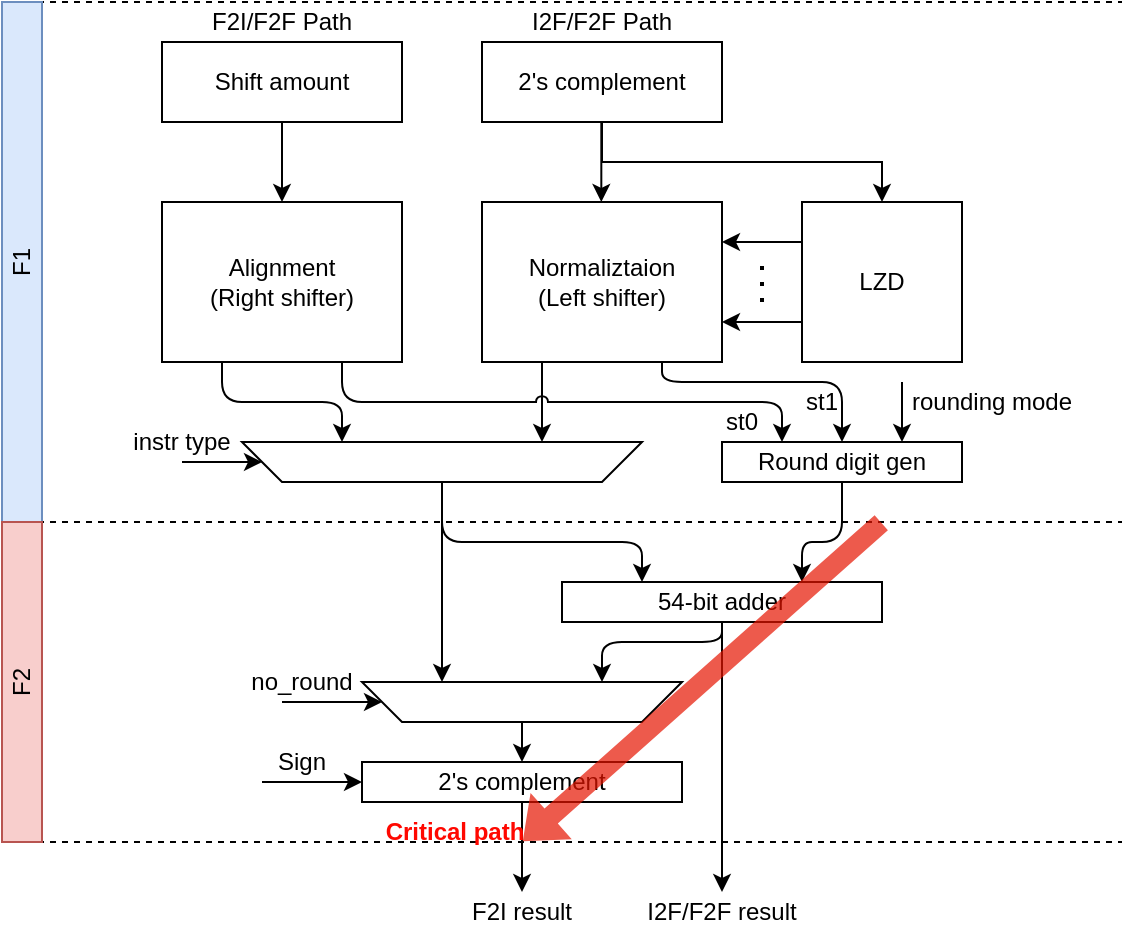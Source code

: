 <mxfile version="13.9.9" type="device"><diagram id="W9K3-x5D-nuAXvY7YuG-" name="第1頁"><mxGraphModel dx="1086" dy="807" grid="1" gridSize="10" guides="1" tooltips="1" connect="1" arrows="1" fold="1" page="1" pageScale="1" pageWidth="827" pageHeight="1169" math="0" shadow="0"><root><mxCell id="0"/><mxCell id="1" parent="0"/><mxCell id="S18BOGp9qLQ8waOmOMeO-1" value="Shift amount" style="rounded=0;whiteSpace=wrap;html=1;" parent="1" vertex="1"><mxGeometry x="120" y="160" width="120" height="40" as="geometry"/></mxCell><mxCell id="S18BOGp9qLQ8waOmOMeO-2" value="Alignment&lt;br&gt;(Right shifter)" style="rounded=0;whiteSpace=wrap;html=1;" parent="1" vertex="1"><mxGeometry x="120" y="240" width="120" height="80" as="geometry"/></mxCell><mxCell id="S18BOGp9qLQ8waOmOMeO-3" value="2's complement" style="rounded=0;whiteSpace=wrap;html=1;" parent="1" vertex="1"><mxGeometry x="280" y="160" width="120" height="40" as="geometry"/></mxCell><mxCell id="S18BOGp9qLQ8waOmOMeO-4" value="Normaliztaion&lt;br&gt;(Left shifter)" style="rounded=0;whiteSpace=wrap;html=1;" parent="1" vertex="1"><mxGeometry x="280" y="240" width="120" height="80" as="geometry"/></mxCell><mxCell id="S18BOGp9qLQ8waOmOMeO-5" value="" style="endArrow=classic;html=1;entryX=0.5;entryY=0;entryDx=0;entryDy=0;exitX=0.5;exitY=1;exitDx=0;exitDy=0;" parent="1" source="S18BOGp9qLQ8waOmOMeO-1" target="S18BOGp9qLQ8waOmOMeO-2" edge="1"><mxGeometry width="50" height="50" relative="1" as="geometry"><mxPoint x="350" y="280" as="sourcePoint"/><mxPoint x="400" y="230" as="targetPoint"/></mxGeometry></mxCell><mxCell id="S18BOGp9qLQ8waOmOMeO-6" value="" style="endArrow=classic;html=1;entryX=0.5;entryY=0;entryDx=0;entryDy=0;exitX=0.5;exitY=1;exitDx=0;exitDy=0;" parent="1" edge="1"><mxGeometry width="50" height="50" relative="1" as="geometry"><mxPoint x="339.66" y="200" as="sourcePoint"/><mxPoint x="339.66" y="240" as="targetPoint"/></mxGeometry></mxCell><mxCell id="S18BOGp9qLQ8waOmOMeO-7" value="LZD" style="rounded=0;whiteSpace=wrap;html=1;" parent="1" vertex="1"><mxGeometry x="440" y="240" width="80" height="80" as="geometry"/></mxCell><mxCell id="S18BOGp9qLQ8waOmOMeO-12" value="" style="endArrow=none;dashed=1;html=1;" parent="1" edge="1"><mxGeometry width="50" height="50" relative="1" as="geometry"><mxPoint x="40" y="400" as="sourcePoint"/><mxPoint x="600" y="400" as="targetPoint"/></mxGeometry></mxCell><mxCell id="S18BOGp9qLQ8waOmOMeO-15" value="" style="shape=trapezoid;perimeter=trapezoidPerimeter;whiteSpace=wrap;html=1;fixedSize=1;rotation=-180;" parent="1" vertex="1"><mxGeometry x="160" y="360" width="200" height="20" as="geometry"/></mxCell><mxCell id="S18BOGp9qLQ8waOmOMeO-20" value="" style="edgeStyle=elbowEdgeStyle;elbow=vertical;endArrow=classic;html=1;entryX=0.5;entryY=0;entryDx=0;entryDy=0;exitX=0.5;exitY=1;exitDx=0;exitDy=0;jumpStyle=arc;rounded=0;" parent="1" source="S18BOGp9qLQ8waOmOMeO-3" target="S18BOGp9qLQ8waOmOMeO-7" edge="1"><mxGeometry width="50" height="50" relative="1" as="geometry"><mxPoint x="360" y="460" as="sourcePoint"/><mxPoint x="410" y="410" as="targetPoint"/></mxGeometry></mxCell><mxCell id="S18BOGp9qLQ8waOmOMeO-21" value="" style="endArrow=classic;html=1;entryX=1;entryY=0.25;entryDx=0;entryDy=0;exitX=0;exitY=0.25;exitDx=0;exitDy=0;" parent="1" source="S18BOGp9qLQ8waOmOMeO-7" target="S18BOGp9qLQ8waOmOMeO-4" edge="1"><mxGeometry width="50" height="50" relative="1" as="geometry"><mxPoint x="360" y="460" as="sourcePoint"/><mxPoint x="410" y="410" as="targetPoint"/></mxGeometry></mxCell><mxCell id="S18BOGp9qLQ8waOmOMeO-22" value="" style="endArrow=classic;html=1;entryX=1;entryY=0.75;entryDx=0;entryDy=0;exitX=0;exitY=0.75;exitDx=0;exitDy=0;" parent="1" source="S18BOGp9qLQ8waOmOMeO-7" target="S18BOGp9qLQ8waOmOMeO-4" edge="1"><mxGeometry width="50" height="50" relative="1" as="geometry"><mxPoint x="360" y="460" as="sourcePoint"/><mxPoint x="410" y="410" as="targetPoint"/></mxGeometry></mxCell><mxCell id="S18BOGp9qLQ8waOmOMeO-23" value="" style="endArrow=none;dashed=1;html=1;dashPattern=1 3;strokeWidth=2;" parent="1" edge="1"><mxGeometry width="50" height="50" relative="1" as="geometry"><mxPoint x="420" y="290" as="sourcePoint"/><mxPoint x="420" y="270" as="targetPoint"/></mxGeometry></mxCell><mxCell id="S18BOGp9qLQ8waOmOMeO-24" value="" style="endArrow=classic;html=1;entryX=1;entryY=0.5;entryDx=0;entryDy=0;" parent="1" target="S18BOGp9qLQ8waOmOMeO-15" edge="1"><mxGeometry width="50" height="50" relative="1" as="geometry"><mxPoint x="130" y="370" as="sourcePoint"/><mxPoint x="350" y="410" as="targetPoint"/></mxGeometry></mxCell><mxCell id="S18BOGp9qLQ8waOmOMeO-25" value="instr type" style="text;html=1;strokeColor=none;fillColor=none;align=center;verticalAlign=middle;whiteSpace=wrap;rounded=0;" parent="1" vertex="1"><mxGeometry x="100" y="350" width="60" height="20" as="geometry"/></mxCell><mxCell id="S18BOGp9qLQ8waOmOMeO-28" value="Round digit gen" style="rounded=0;whiteSpace=wrap;html=1;" parent="1" vertex="1"><mxGeometry x="400" y="360" width="120" height="20" as="geometry"/></mxCell><mxCell id="9JbDiH9c8VCkoXTEA6n9-8" value="" style="edgeStyle=elbowEdgeStyle;elbow=vertical;endArrow=classic;html=1;exitX=0.25;exitY=1;exitDx=0;exitDy=0;jumpStyle=arc;rounded=1;" parent="1" source="S18BOGp9qLQ8waOmOMeO-2" edge="1"><mxGeometry width="50" height="50" relative="1" as="geometry"><mxPoint x="350" y="210" as="sourcePoint"/><mxPoint x="210" y="360" as="targetPoint"/></mxGeometry></mxCell><mxCell id="9JbDiH9c8VCkoXTEA6n9-9" value="" style="edgeStyle=elbowEdgeStyle;elbow=vertical;endArrow=classic;html=1;entryX=0.25;entryY=1;entryDx=0;entryDy=0;exitX=0.25;exitY=1;exitDx=0;exitDy=0;jumpStyle=arc;rounded=0;" parent="1" source="S18BOGp9qLQ8waOmOMeO-4" target="S18BOGp9qLQ8waOmOMeO-15" edge="1"><mxGeometry width="50" height="50" relative="1" as="geometry"><mxPoint x="320" y="320" as="sourcePoint"/><mxPoint x="400" y="360" as="targetPoint"/></mxGeometry></mxCell><mxCell id="9JbDiH9c8VCkoXTEA6n9-10" value="" style="edgeStyle=elbowEdgeStyle;elbow=vertical;endArrow=classic;html=1;entryX=0.25;entryY=0;entryDx=0;entryDy=0;exitX=0.75;exitY=1;exitDx=0;exitDy=0;jumpStyle=arc;rounded=1;" parent="1" source="S18BOGp9qLQ8waOmOMeO-2" target="S18BOGp9qLQ8waOmOMeO-28" edge="1"><mxGeometry width="50" height="50" relative="1" as="geometry"><mxPoint x="160" y="330" as="sourcePoint"/><mxPoint x="240" y="370" as="targetPoint"/><Array as="points"><mxPoint x="320" y="340"/></Array></mxGeometry></mxCell><mxCell id="9JbDiH9c8VCkoXTEA6n9-11" value="" style="edgeStyle=elbowEdgeStyle;elbow=vertical;endArrow=classic;html=1;entryX=0.75;entryY=0;entryDx=0;entryDy=0;exitX=0.75;exitY=1;exitDx=0;exitDy=0;jumpStyle=arc;rounded=1;strokeColor=none;" parent="1" source="S18BOGp9qLQ8waOmOMeO-4" target="S18BOGp9qLQ8waOmOMeO-28" edge="1"><mxGeometry width="50" height="50" relative="1" as="geometry"><mxPoint x="220" y="330" as="sourcePoint"/><mxPoint x="400" y="370" as="targetPoint"/><Array as="points"><mxPoint x="430" y="330"/><mxPoint x="430" y="320"/></Array></mxGeometry></mxCell><mxCell id="9JbDiH9c8VCkoXTEA6n9-12" value="" style="edgeStyle=elbowEdgeStyle;elbow=vertical;endArrow=classic;html=1;entryX=0.5;entryY=0;entryDx=0;entryDy=0;exitX=0.75;exitY=1;exitDx=0;exitDy=0;jumpStyle=arc;rounded=1;" parent="1" source="S18BOGp9qLQ8waOmOMeO-4" target="S18BOGp9qLQ8waOmOMeO-28" edge="1"><mxGeometry width="50" height="50" relative="1" as="geometry"><mxPoint x="220" y="330.0" as="sourcePoint"/><mxPoint x="440" y="370.0" as="targetPoint"/><Array as="points"><mxPoint x="430" y="330"/></Array></mxGeometry></mxCell><mxCell id="9JbDiH9c8VCkoXTEA6n9-13" value="" style="endArrow=classic;html=1;entryX=0.75;entryY=0;entryDx=0;entryDy=0;" parent="1" target="S18BOGp9qLQ8waOmOMeO-28" edge="1"><mxGeometry width="50" height="50" relative="1" as="geometry"><mxPoint x="490" y="330" as="sourcePoint"/><mxPoint x="190" y="250.0" as="targetPoint"/></mxGeometry></mxCell><mxCell id="9JbDiH9c8VCkoXTEA6n9-14" value="st0" style="text;html=1;strokeColor=none;fillColor=none;align=center;verticalAlign=middle;whiteSpace=wrap;rounded=0;" parent="1" vertex="1"><mxGeometry x="390" y="340" width="40" height="20" as="geometry"/></mxCell><mxCell id="9JbDiH9c8VCkoXTEA6n9-16" value="st1" style="text;html=1;strokeColor=none;fillColor=none;align=center;verticalAlign=middle;whiteSpace=wrap;rounded=0;" parent="1" vertex="1"><mxGeometry x="430" y="330" width="40" height="20" as="geometry"/></mxCell><mxCell id="9JbDiH9c8VCkoXTEA6n9-17" value="rounding mode" style="text;html=1;strokeColor=none;fillColor=none;align=center;verticalAlign=middle;whiteSpace=wrap;rounded=0;" parent="1" vertex="1"><mxGeometry x="490" y="330" width="90" height="20" as="geometry"/></mxCell><mxCell id="9JbDiH9c8VCkoXTEA6n9-18" value="54-bit adder" style="rounded=0;whiteSpace=wrap;html=1;" parent="1" vertex="1"><mxGeometry x="320" y="430" width="160" height="20" as="geometry"/></mxCell><mxCell id="9JbDiH9c8VCkoXTEA6n9-19" value="" style="edgeStyle=elbowEdgeStyle;elbow=vertical;endArrow=classic;html=1;entryX=0.75;entryY=0;entryDx=0;entryDy=0;exitX=0.5;exitY=1;exitDx=0;exitDy=0;jumpStyle=none;rounded=1;" parent="1" source="S18BOGp9qLQ8waOmOMeO-28" target="9JbDiH9c8VCkoXTEA6n9-18" edge="1"><mxGeometry width="50" height="50" relative="1" as="geometry"><mxPoint x="220" y="330.0" as="sourcePoint"/><mxPoint x="440" y="370.0" as="targetPoint"/><Array as="points"><mxPoint x="450" y="410"/></Array></mxGeometry></mxCell><mxCell id="9JbDiH9c8VCkoXTEA6n9-20" value="" style="edgeStyle=elbowEdgeStyle;elbow=vertical;endArrow=classic;html=1;entryX=0.25;entryY=0;entryDx=0;entryDy=0;exitX=0.5;exitY=0;exitDx=0;exitDy=0;jumpStyle=none;rounded=1;" parent="1" source="S18BOGp9qLQ8waOmOMeO-15" target="9JbDiH9c8VCkoXTEA6n9-18" edge="1"><mxGeometry width="50" height="50" relative="1" as="geometry"><mxPoint x="470" y="390.0" as="sourcePoint"/><mxPoint x="440" y="450.0" as="targetPoint"/><Array as="points"><mxPoint x="310" y="410"/></Array></mxGeometry></mxCell><mxCell id="9JbDiH9c8VCkoXTEA6n9-21" value="" style="shape=trapezoid;perimeter=trapezoidPerimeter;whiteSpace=wrap;html=1;fixedSize=1;rotation=-180;" parent="1" vertex="1"><mxGeometry x="220" y="480" width="160" height="20" as="geometry"/></mxCell><mxCell id="9JbDiH9c8VCkoXTEA6n9-22" value="" style="edgeStyle=elbowEdgeStyle;elbow=vertical;endArrow=classic;html=1;entryX=0.25;entryY=1;entryDx=0;entryDy=0;exitX=0.5;exitY=1;exitDx=0;exitDy=0;jumpStyle=none;rounded=1;" parent="1" source="9JbDiH9c8VCkoXTEA6n9-18" target="9JbDiH9c8VCkoXTEA6n9-21" edge="1"><mxGeometry width="50" height="50" relative="1" as="geometry"><mxPoint x="270" y="390" as="sourcePoint"/><mxPoint x="370" y="450" as="targetPoint"/><Array as="points"><mxPoint x="370" y="460"/></Array></mxGeometry></mxCell><mxCell id="9JbDiH9c8VCkoXTEA6n9-23" value="" style="elbow=vertical;endArrow=classic;html=1;entryX=0.75;entryY=1;entryDx=0;entryDy=0;exitX=0.5;exitY=0;exitDx=0;exitDy=0;jumpStyle=none;rounded=0;" parent="1" source="S18BOGp9qLQ8waOmOMeO-15" target="9JbDiH9c8VCkoXTEA6n9-21" edge="1"><mxGeometry width="50" height="50" relative="1" as="geometry"><mxPoint x="320" y="330" as="sourcePoint"/><mxPoint x="320" y="370" as="targetPoint"/></mxGeometry></mxCell><mxCell id="9JbDiH9c8VCkoXTEA6n9-24" value="" style="endArrow=none;dashed=1;html=1;" parent="1" edge="1"><mxGeometry width="50" height="50" relative="1" as="geometry"><mxPoint x="40" y="560.0" as="sourcePoint"/><mxPoint x="600" y="560" as="targetPoint"/></mxGeometry></mxCell><mxCell id="9JbDiH9c8VCkoXTEA6n9-25" value="2's complement" style="rounded=0;whiteSpace=wrap;html=1;" parent="1" vertex="1"><mxGeometry x="220" y="520" width="160" height="20" as="geometry"/></mxCell><mxCell id="9JbDiH9c8VCkoXTEA6n9-26" value="" style="elbow=vertical;endArrow=classic;html=1;entryX=0.5;entryY=0;entryDx=0;entryDy=0;exitX=0.5;exitY=0;exitDx=0;exitDy=0;jumpStyle=none;rounded=0;" parent="1" source="9JbDiH9c8VCkoXTEA6n9-21" target="9JbDiH9c8VCkoXTEA6n9-25" edge="1"><mxGeometry width="50" height="50" relative="1" as="geometry"><mxPoint x="270" y="390.0" as="sourcePoint"/><mxPoint x="270" y="510" as="targetPoint"/></mxGeometry></mxCell><mxCell id="9JbDiH9c8VCkoXTEA6n9-27" value="" style="endArrow=classic;html=1;entryX=0;entryY=0.5;entryDx=0;entryDy=0;" parent="1" target="9JbDiH9c8VCkoXTEA6n9-25" edge="1"><mxGeometry width="50" height="50" relative="1" as="geometry"><mxPoint x="170" y="530" as="sourcePoint"/><mxPoint x="210" y="549.8" as="targetPoint"/></mxGeometry></mxCell><mxCell id="9JbDiH9c8VCkoXTEA6n9-28" value="Sign" style="text;html=1;strokeColor=none;fillColor=none;align=center;verticalAlign=middle;whiteSpace=wrap;rounded=0;" parent="1" vertex="1"><mxGeometry x="170" y="510" width="40" height="20" as="geometry"/></mxCell><mxCell id="9JbDiH9c8VCkoXTEA6n9-31" value="" style="elbow=vertical;endArrow=classic;html=1;exitX=0.5;exitY=1;exitDx=0;exitDy=0;jumpStyle=none;rounded=0;" parent="1" source="9JbDiH9c8VCkoXTEA6n9-25" target="9JbDiH9c8VCkoXTEA6n9-32" edge="1"><mxGeometry width="50" height="50" relative="1" as="geometry"><mxPoint x="310" y="510" as="sourcePoint"/><mxPoint x="300" y="600" as="targetPoint"/></mxGeometry></mxCell><mxCell id="9JbDiH9c8VCkoXTEA6n9-32" value="F2I result" style="text;html=1;strokeColor=none;fillColor=none;align=center;verticalAlign=middle;whiteSpace=wrap;rounded=0;" parent="1" vertex="1"><mxGeometry x="255" y="585" width="90" height="20" as="geometry"/></mxCell><mxCell id="9JbDiH9c8VCkoXTEA6n9-34" value="" style="elbow=vertical;endArrow=classic;html=1;exitX=0.5;exitY=1;exitDx=0;exitDy=0;jumpStyle=none;rounded=0;" parent="1" source="9JbDiH9c8VCkoXTEA6n9-18" target="9JbDiH9c8VCkoXTEA6n9-35" edge="1"><mxGeometry width="50" height="50" relative="1" as="geometry"><mxPoint x="310" y="550" as="sourcePoint"/><mxPoint x="310" y="610" as="targetPoint"/></mxGeometry></mxCell><mxCell id="9JbDiH9c8VCkoXTEA6n9-35" value="I2F/F2F result" style="text;html=1;strokeColor=none;fillColor=none;align=center;verticalAlign=middle;whiteSpace=wrap;rounded=0;" parent="1" vertex="1"><mxGeometry x="355" y="585" width="90" height="20" as="geometry"/></mxCell><mxCell id="9JbDiH9c8VCkoXTEA6n9-36" value="" style="shape=flexArrow;endArrow=classic;html=1;shadow=0;fillColor=#e51400;strokeColor=none;opacity=70;" parent="1" edge="1"><mxGeometry width="50" height="50" relative="1" as="geometry"><mxPoint x="480" y="400" as="sourcePoint"/><mxPoint x="300" y="560" as="targetPoint"/></mxGeometry></mxCell><mxCell id="9JbDiH9c8VCkoXTEA6n9-37" value="&lt;b&gt;&lt;font color=&quot;#ff0800&quot;&gt;Critical path&lt;/font&gt;&lt;/b&gt;" style="text;html=1;strokeColor=none;fillColor=none;align=center;verticalAlign=middle;whiteSpace=wrap;rounded=0;rotation=0;" parent="1" vertex="1"><mxGeometry x="230" y="540" width="73" height="30" as="geometry"/></mxCell><mxCell id="9JbDiH9c8VCkoXTEA6n9-41" value="" style="endArrow=none;dashed=1;html=1;" parent="1" edge="1"><mxGeometry width="50" height="50" relative="1" as="geometry"><mxPoint x="40" y="140" as="sourcePoint"/><mxPoint x="600" y="140" as="targetPoint"/></mxGeometry></mxCell><mxCell id="xV9yn4s8LU9veED5TW7L-3" value="F1" style="rounded=0;whiteSpace=wrap;html=1;rotation=-90;fillColor=#dae8fc;strokeColor=#6c8ebf;" parent="1" vertex="1"><mxGeometry x="-80" y="260" width="260" height="20" as="geometry"/></mxCell><mxCell id="xV9yn4s8LU9veED5TW7L-4" value="F2" style="rounded=0;whiteSpace=wrap;html=1;rotation=-90;fillColor=#f8cecc;strokeColor=#b85450;" parent="1" vertex="1"><mxGeometry x="-30" y="470" width="160" height="20" as="geometry"/></mxCell><mxCell id="xV9yn4s8LU9veED5TW7L-5" value="F2I/F2F Path" style="text;html=1;strokeColor=none;fillColor=none;align=center;verticalAlign=middle;whiteSpace=wrap;rounded=0;" parent="1" vertex="1"><mxGeometry x="135" y="140" width="90" height="20" as="geometry"/></mxCell><mxCell id="xV9yn4s8LU9veED5TW7L-6" value="I2F/F2F Path" style="text;html=1;strokeColor=none;fillColor=none;align=center;verticalAlign=middle;whiteSpace=wrap;rounded=0;" parent="1" vertex="1"><mxGeometry x="295" y="140" width="90" height="20" as="geometry"/></mxCell><mxCell id="V4-7Hi54JmqwJb8Fm_zN-1" value="" style="endArrow=classic;html=1;entryX=0;entryY=0.5;entryDx=0;entryDy=0;" parent="1" edge="1"><mxGeometry width="50" height="50" relative="1" as="geometry"><mxPoint x="180" y="490" as="sourcePoint"/><mxPoint x="230" y="490" as="targetPoint"/></mxGeometry></mxCell><mxCell id="V4-7Hi54JmqwJb8Fm_zN-2" value="no_round" style="text;html=1;strokeColor=none;fillColor=none;align=center;verticalAlign=middle;whiteSpace=wrap;rounded=0;" parent="1" vertex="1"><mxGeometry x="160" y="470" width="60" height="20" as="geometry"/></mxCell></root></mxGraphModel></diagram></mxfile>